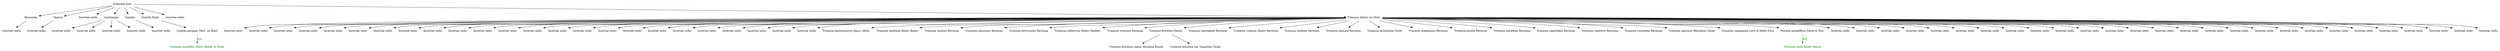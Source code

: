 digraph G {
  node [shape=plaintext]

  n87  [label="Iridaceae Juss."]
  n87 -> n153
  n87 -> n152
  n87 -> n119
  n87 -> n151
  n87 -> n150
  n87 -> n112
  n87 -> n113
  n87 -> n0
  n150  [label="Cypella"]
  n150 -> n111
  n111  [label="Incertae sedis"]
  n119  [label="Incertae sedis"]
  n113  [label="Incertae sedis"]
  n151  [label="Lansbergia"]
  n151 -> n117
  n151 -> n114
  n151 -> n115
  n151 -> n116
  n117  [label="Incertae sedis"]
  n114  [label="Incertae sedis"]
  n115  [label="Incertae sedis"]
  n116  [label="Incertae sedis"]
  n152  [label="Marica"]
  n152 -> n118
  n118  [label="Incertae sedis"]
  n153  [label="Remaclea"]
  n153 -> n120
  n120  [label="Incertae sedis"]
  n0  [label="Trimezia Salisb. ex Herb."]
  n0 -> n145
  n0 -> n146
  n0 -> n143
  n0 -> n144
  n0 -> n149
  n0 -> n147
  n0 -> n148
  n0 -> n137
  n0 -> n138
  n0 -> n135
  n0 -> n136
  n0 -> n141
  n0 -> n142
  n0 -> n139
  n0 -> n140
  n0 -> n130
  n0 -> n129
  n0 -> n128
  n0 -> n127
  n0 -> n134
  n0 -> n133
  n0 -> n132
  n0 -> n131
  n0 -> n122
  n0 -> n3
  n0 -> n4
  n0 -> n7
  n0 -> n9
  n0 -> n10
  n0 -> n11
  n0 -> n12
  n0 -> n13
  n0 -> n16
  n0 -> n17
  n0 -> n26
  n0 -> n22
  n0 -> n35
  n0 -> n33
  n0 -> n36
  n0 -> n72
  n0 -> n56
  n0 -> n75
  n0 -> n74
  n0 -> n85
  n0 -> n86
  n0 -> n88
  n0 -> n90
  n0 -> n89
  n0 -> n93
  n0 -> n94
  n0 -> n91
  n0 -> n92
  n0 -> n97
  n0 -> n98
  n0 -> n95
  n0 -> n96
  n0 -> n101
  n0 -> n102
  n0 -> n99
  n0 -> n100
  n0 -> n105
  n0 -> n106
  n0 -> n103
  n0 -> n104
  n0 -> n110
  n0 -> n109
  n0 -> n108
  n0 -> n107
  n0 -> n123
  n0 -> n124
  n0 -> n125
  n0 -> n126
  n0 -> n121
  n145  [label="Incertae sedis"]
  n143  [label="Incertae sedis"]
  n144  [label="Incertae sedis"]
  n147  [label="Incertae sedis"]
  n137  [label="Incertae sedis"]
  n138  [label="Incertae sedis"]
  n135  [label="Incertae sedis"]
  n136  [label="Incertae sedis"]
  n141  [label="Incertae sedis"]
  n139  [label="Incertae sedis"]
  n140  [label="Incertae sedis"]
  n130  [label="Incertae sedis"]
  n129  [label="Incertae sedis"]
  n128  [label="Incertae sedis"]
  n127  [label="Incertae sedis"]
  n122  [label="Incertae sedis"]
  n90  [label="Incertae sedis"]
  n93  [label="Incertae sedis"]
  n94  [label="Incertae sedis"]
  n92  [label="Incertae sedis"]
  n97  [label="Incertae sedis"]
  n98  [label="Incertae sedis"]
  n95  [label="Incertae sedis"]
  n96  [label="Incertae sedis"]
  n101  [label="Incertae sedis"]
  n102  [label="Incertae sedis"]
  n99  [label="Incertae sedis"]
  n100  [label="Incertae sedis"]
  n105  [label="Incertae sedis"]
  n106  [label="Incertae sedis"]
  n103  [label="Incertae sedis"]
  n104  [label="Incertae sedis"]
  n110  [label="Incertae sedis"]
  n109  [label="Incertae sedis"]
  n108  [label="Incertae sedis"]
  n107  [label="Incertae sedis"]
  n125  [label="Incertae sedis"]
  n126  [label="Incertae sedis"]
  n121  [label="Incertae sedis"]
  n88  [label="Moraea grandiflora Sessé & Moc."]
  n2  [label="Trimezia lutea (Klatt) Foster", fontcolor=darkgreen]
  n88 -> n2  [color=darkgreen, fontcolor=darkgreen, label=syn]
  n10  [label="Trimezia brevicaulis Ravenna"]
  n86  [label="Trimezia campanula Lovo & Mello-Silva"]
  n56  [label="Trimezia capitellata Ravenna"]
  n11  [label="Trimezia cathartica (Klatt) Niederl."]
  n7  [label="Trimezia caulosa Ravenna"]
  n22  [label="Trimezia connata Ravenna"]
  n26  [label="Trimezia exillima Ravenna"]
  n13  [label="Trimezia fistulosa Foster"]
  n13 -> n82
  n13 -> n14
  n82  [label="Trimezia fistulosa subsp. fistulosa Foster"]
  n14  [label="Trimezia fistulosa var. longifolia Chukr"]
  n3  [label="Trimezia martinicensis (Jacq.) Herb."]
  n33  [label="Trimezia organensis Ravenna"]
  n72  [label="Trimezia paradoxa Ravenna"]
  n35  [label="Trimezia plicatifolia Chukr"]
  n36  [label="Trimezia pusilla Ravenna"]
  n74  [label="Trimezia rotundata Ravenna"]
  n75  [label="Trimezia rupestris Ravenna"]
  n9  [label="Trimezia sincorana Ravenna"]
  n4  [label="Trimezia spathata (Klatt) Baker"]
  n85  [label="Trimezia speciosa (Ravenna) Chukr"]
  n16  [label="Trimezia spectabilis Ravenna"]
  n12  [label="Trimezia truncata Ravenna"]
  n17  [label="Trimezia violacea (Klatt) Ravenna"]
  n146  [label="Incertae sedis"]
  n149  [label="Incertae sedis"]
  n148  [label="Incertae sedis"]
  n142  [label="Incertae sedis"]
  n134  [label="Incertae sedis"]
  n133  [label="Incertae sedis"]
  n132  [label="Incertae sedis"]
  n131  [label="Incertae sedis"]
  n89  [label="Incertae sedis"]
  n91  [label="Incertae sedis"]
  n123  [label="Incertae sedis"]
  n124  [label="Incertae sedis"]
  n112  [label="Cypella Herb."]
  n112 -> n42
  n42  [label="Cypella purgans Mart. ex Klatt"]
  n1  [label="Trimezia juncifolia (Klatt) Benth. & Hook.", fontcolor=darkgreen]
  n42 -> n1  [color=darkgreen, fontcolor=darkgreen, label=syn]
}

